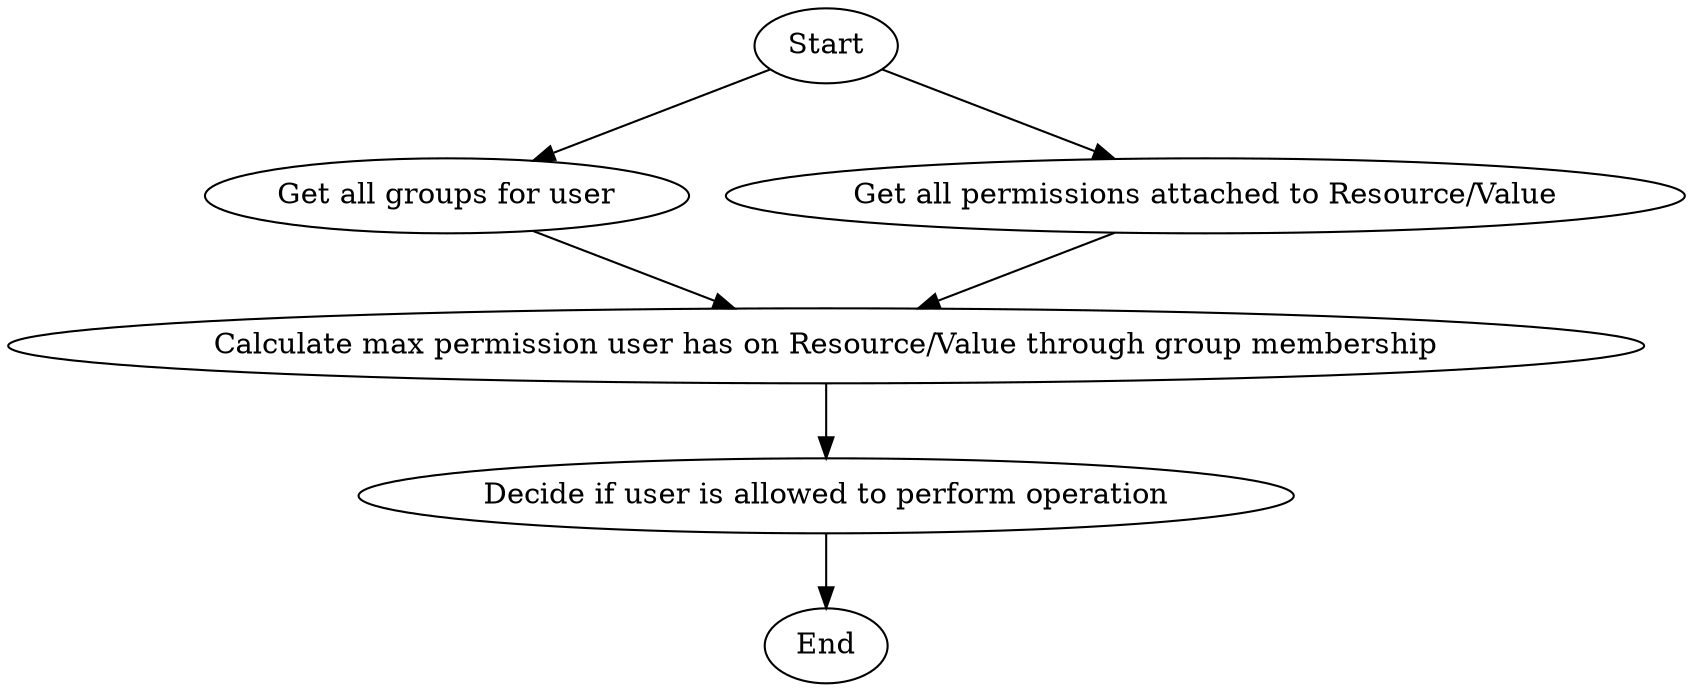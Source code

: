 digraph G {
  a [label="Start"];

  b [label="Get all groups for user"];
  c [label="Get all permissions attached to Resource/Value"];
  d [label="Calculate max permission user has on Resource/Value through group membership"];
  e [label="Decide if user is allowed to perform operation"];

  z [label="End"];

  a -> b;
  a -> c;
  b -> d;
  c -> d;
  d -> e;

  e -> z;
}
